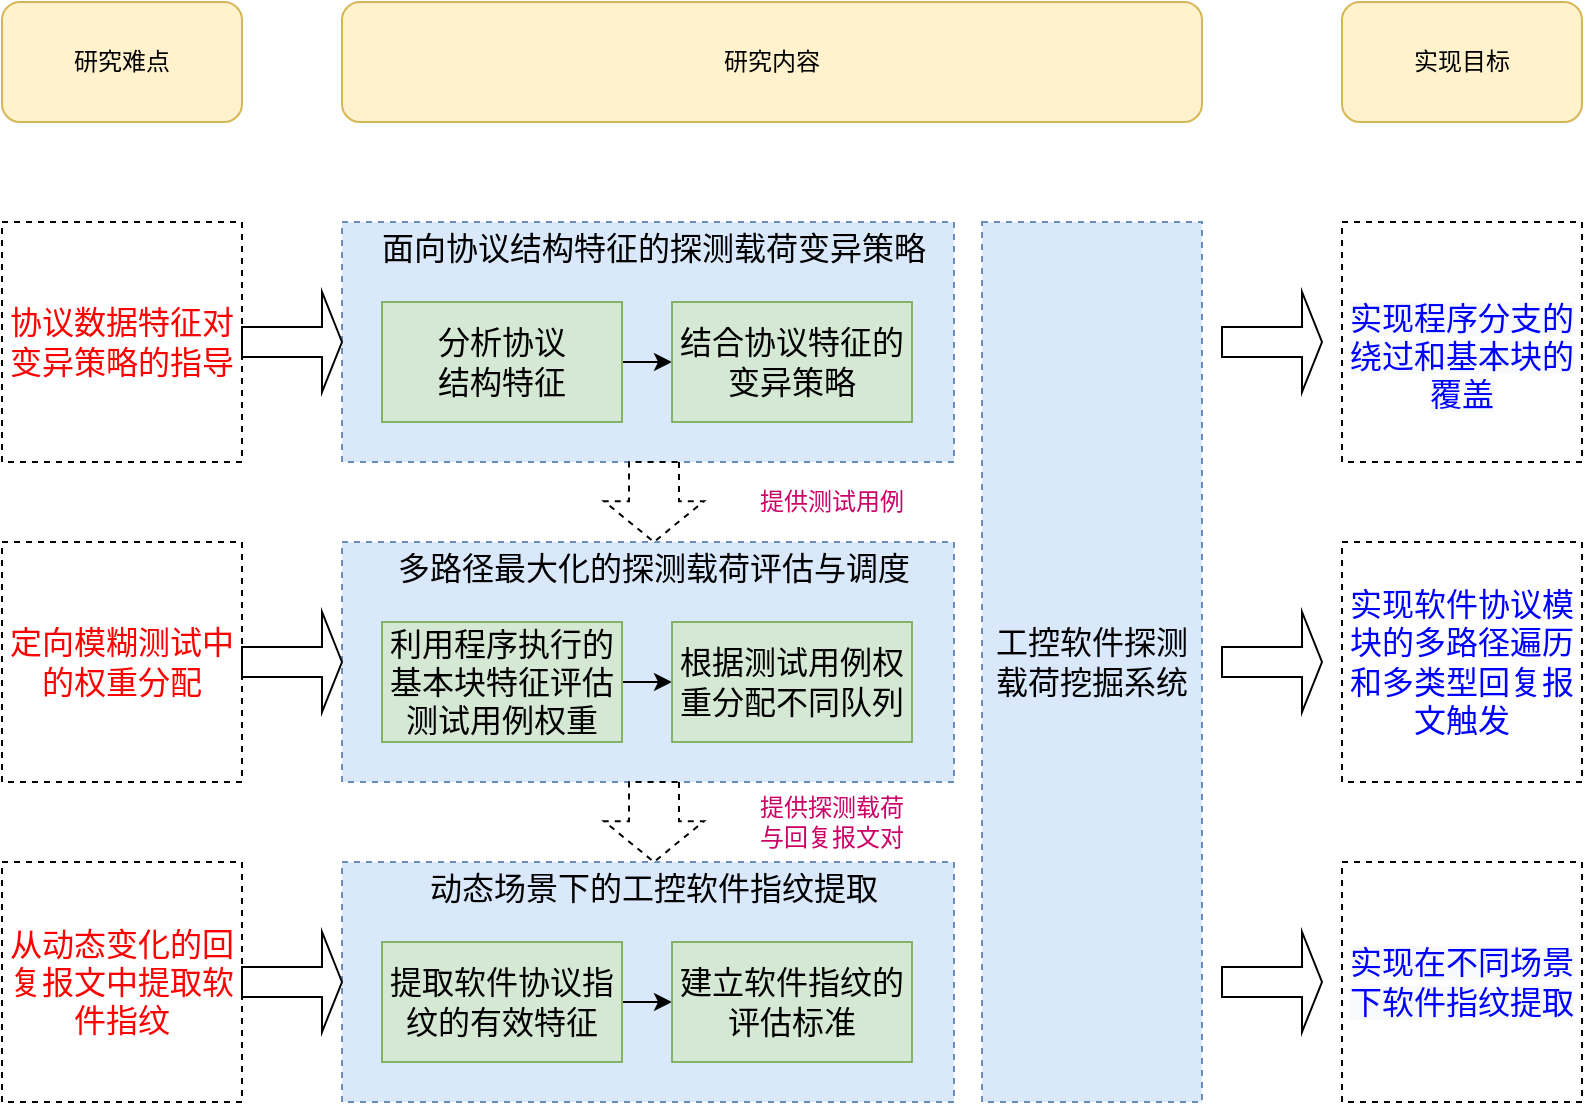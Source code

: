 <mxfile version="14.9.0" type="github">
  <diagram id="mNkNW7DxJy8o8GEZm2pJ" name="Page-1">
    <mxGraphModel dx="1182" dy="732" grid="1" gridSize="10" guides="1" tooltips="1" connect="1" arrows="1" fold="1" page="1" pageScale="1" pageWidth="827" pageHeight="1169" background="none" math="0" shadow="0">
      <root>
        <mxCell id="0" />
        <mxCell id="1" parent="0" />
        <mxCell id="v2Uk9Cn3hnka5jhAX1Xb-1" value="研究难点" style="rounded=1;whiteSpace=wrap;html=1;fillColor=#fff2cc;strokeColor=#d6b656;" vertex="1" parent="1">
          <mxGeometry x="60" y="450" width="120" height="60" as="geometry" />
        </mxCell>
        <mxCell id="v2Uk9Cn3hnka5jhAX1Xb-2" value="研究内容" style="rounded=1;whiteSpace=wrap;html=1;fillColor=#fff2cc;strokeColor=#d6b656;" vertex="1" parent="1">
          <mxGeometry x="230" y="450" width="430" height="60" as="geometry" />
        </mxCell>
        <mxCell id="v2Uk9Cn3hnka5jhAX1Xb-3" value="实现目标" style="rounded=1;whiteSpace=wrap;html=1;fillColor=#fff2cc;strokeColor=#d6b656;" vertex="1" parent="1">
          <mxGeometry x="730" y="450" width="120" height="60" as="geometry" />
        </mxCell>
        <mxCell id="v2Uk9Cn3hnka5jhAX1Xb-4" value="&lt;span style=&quot;font-size: 12.0pt&quot;&gt;&lt;font color=&quot;#ff0000&quot;&gt;协议数据特征对变异策略的指导&lt;/font&gt;&lt;/span&gt;" style="whiteSpace=wrap;html=1;aspect=fixed;dashed=1;" vertex="1" parent="1">
          <mxGeometry x="60" y="560" width="120" height="120" as="geometry" />
        </mxCell>
        <mxCell id="v2Uk9Cn3hnka5jhAX1Xb-5" value="&lt;span style=&quot;font-size: 12.0pt&quot;&gt;&lt;font color=&quot;#ff0000&quot;&gt;定向模糊测试中的权重分配&lt;/font&gt;&lt;/span&gt;" style="whiteSpace=wrap;html=1;aspect=fixed;dashed=1;" vertex="1" parent="1">
          <mxGeometry x="60" y="720" width="120" height="120" as="geometry" />
        </mxCell>
        <mxCell id="v2Uk9Cn3hnka5jhAX1Xb-6" value="&lt;span style=&quot;font-size: 12.0pt&quot;&gt;&lt;font color=&quot;#ff0000&quot;&gt;从动态变化的回复报文中提取软件指纹&lt;/font&gt;&lt;/span&gt;" style="whiteSpace=wrap;html=1;aspect=fixed;dashed=1;" vertex="1" parent="1">
          <mxGeometry x="60" y="880" width="120" height="120" as="geometry" />
        </mxCell>
        <mxCell id="v2Uk9Cn3hnka5jhAX1Xb-8" value="" style="whiteSpace=wrap;html=1;dashed=1;fillColor=#dae8fc;strokeColor=#6c8ebf;" vertex="1" parent="1">
          <mxGeometry x="230" y="560" width="306" height="120" as="geometry" />
        </mxCell>
        <mxCell id="v2Uk9Cn3hnka5jhAX1Xb-9" value="" style="whiteSpace=wrap;html=1;dashed=1;fillColor=#dae8fc;strokeColor=#6c8ebf;" vertex="1" parent="1">
          <mxGeometry x="230" y="720" width="306" height="120" as="geometry" />
        </mxCell>
        <mxCell id="v2Uk9Cn3hnka5jhAX1Xb-10" value="" style="whiteSpace=wrap;html=1;dashed=1;fillColor=#dae8fc;strokeColor=#6c8ebf;" vertex="1" parent="1">
          <mxGeometry x="230" y="880" width="306" height="120" as="geometry" />
        </mxCell>
        <mxCell id="v2Uk9Cn3hnka5jhAX1Xb-11" value="&lt;br&gt;&lt;span style=&quot;font-family: &amp;#34;helvetica&amp;#34; ; font-size: 16px ; font-style: normal ; font-weight: 400 ; letter-spacing: normal ; text-align: center ; text-indent: 0px ; text-transform: none ; word-spacing: 0px ; background-color: rgb(248 , 249 , 250) ; display: inline ; float: none&quot;&gt;&lt;font color=&quot;#0000ff&quot;&gt;实现程序分支的绕过和基本块的覆盖&lt;/font&gt;&lt;/span&gt;" style="whiteSpace=wrap;html=1;aspect=fixed;dashed=1;" vertex="1" parent="1">
          <mxGeometry x="730" y="560" width="120" height="120" as="geometry" />
        </mxCell>
        <mxCell id="v2Uk9Cn3hnka5jhAX1Xb-12" value="&lt;span style=&quot;font-family: &amp;#34;helvetica&amp;#34; ; font-size: 16px&quot;&gt;&lt;font color=&quot;#0000ff&quot;&gt;实现软件协议模块的多路径遍历和多类型回复报文触发&lt;/font&gt;&lt;/span&gt;" style="whiteSpace=wrap;html=1;aspect=fixed;dashed=1;" vertex="1" parent="1">
          <mxGeometry x="730" y="720" width="120" height="120" as="geometry" />
        </mxCell>
        <mxCell id="v2Uk9Cn3hnka5jhAX1Xb-13" value="&lt;span style=&quot;font-family: &amp;#34;helvetica&amp;#34; ; font-size: 16px ; font-style: normal ; font-weight: 400 ; letter-spacing: normal ; text-align: center ; text-indent: 0px ; text-transform: none ; word-spacing: 0px ; background-color: rgb(248 , 249 , 250) ; display: inline ; float: none&quot;&gt;&lt;font color=&quot;#0000ff&quot;&gt;实现在不同场景下软件指纹提取&lt;/font&gt;&lt;/span&gt;" style="whiteSpace=wrap;html=1;aspect=fixed;dashed=1;" vertex="1" parent="1">
          <mxGeometry x="730" y="880" width="120" height="120" as="geometry" />
        </mxCell>
        <mxCell id="v2Uk9Cn3hnka5jhAX1Xb-14" value="&lt;span style=&quot;font-size: 12.0pt&quot;&gt;面向协议结构特征的探测载荷变异策略&lt;/span&gt;" style="text;html=1;strokeColor=none;fillColor=none;align=center;verticalAlign=middle;whiteSpace=wrap;rounded=0;dashed=1;" vertex="1" parent="1">
          <mxGeometry x="236" y="560" width="300" height="25" as="geometry" />
        </mxCell>
        <mxCell id="v2Uk9Cn3hnka5jhAX1Xb-15" value="&lt;span style=&quot;font-size: 12.0pt&quot;&gt;多路径最大化的探测载荷评估与调度&lt;/span&gt;" style="text;html=1;strokeColor=none;fillColor=none;align=center;verticalAlign=middle;whiteSpace=wrap;rounded=0;dashed=1;" vertex="1" parent="1">
          <mxGeometry x="236" y="720" width="300" height="25" as="geometry" />
        </mxCell>
        <mxCell id="v2Uk9Cn3hnka5jhAX1Xb-16" value="&lt;span style=&quot;font-size: 12.0pt&quot;&gt;动态场景下的工控软件指纹提取&lt;/span&gt;" style="text;html=1;strokeColor=none;fillColor=none;align=center;verticalAlign=middle;whiteSpace=wrap;rounded=0;dashed=1;" vertex="1" parent="1">
          <mxGeometry x="236" y="880" width="300" height="25" as="geometry" />
        </mxCell>
        <mxCell id="v2Uk9Cn3hnka5jhAX1Xb-18" value="" style="shape=singleArrow;direction=south;whiteSpace=wrap;html=1;dashed=1;arrowWidth=0.5;arrowSize=0.51;" vertex="1" parent="1">
          <mxGeometry x="361" y="680" width="50" height="40" as="geometry" />
        </mxCell>
        <mxCell id="v2Uk9Cn3hnka5jhAX1Xb-19" value="" style="shape=singleArrow;direction=south;whiteSpace=wrap;html=1;dashed=1;arrowWidth=0.5;arrowSize=0.51;" vertex="1" parent="1">
          <mxGeometry x="361" y="840" width="50" height="40" as="geometry" />
        </mxCell>
        <mxCell id="v2Uk9Cn3hnka5jhAX1Xb-20" value="&lt;font color=&quot;#cc0066&quot;&gt;提供测试用例&lt;/font&gt;" style="text;html=1;strokeColor=none;fillColor=none;align=center;verticalAlign=middle;whiteSpace=wrap;rounded=0;dashed=1;" vertex="1" parent="1">
          <mxGeometry x="430" y="690" width="90" height="20" as="geometry" />
        </mxCell>
        <mxCell id="v2Uk9Cn3hnka5jhAX1Xb-21" value="&lt;font color=&quot;#cc0066&quot;&gt;提供探测载荷与回复报文对&lt;/font&gt;" style="text;html=1;strokeColor=none;fillColor=none;align=center;verticalAlign=middle;whiteSpace=wrap;rounded=0;dashed=1;" vertex="1" parent="1">
          <mxGeometry x="435" y="845" width="80" height="30" as="geometry" />
        </mxCell>
        <mxCell id="v2Uk9Cn3hnka5jhAX1Xb-26" style="edgeStyle=orthogonalEdgeStyle;rounded=0;orthogonalLoop=1;jettySize=auto;html=1;exitX=1;exitY=0.5;exitDx=0;exitDy=0;entryX=0;entryY=0.5;entryDx=0;entryDy=0;" edge="1" parent="1" source="v2Uk9Cn3hnka5jhAX1Xb-23" target="v2Uk9Cn3hnka5jhAX1Xb-24">
          <mxGeometry relative="1" as="geometry" />
        </mxCell>
        <mxCell id="v2Uk9Cn3hnka5jhAX1Xb-23" value="&lt;font style=&quot;font-size: 16px&quot;&gt;分析协议&lt;br&gt;结构特征&lt;/font&gt;" style="rounded=0;whiteSpace=wrap;html=1;fillColor=#d5e8d4;strokeColor=#82b366;" vertex="1" parent="1">
          <mxGeometry x="250" y="600" width="120" height="60" as="geometry" />
        </mxCell>
        <mxCell id="v2Uk9Cn3hnka5jhAX1Xb-24" value="&lt;font style=&quot;font-size: 16px&quot;&gt;结合协议特征的变异策略&lt;/font&gt;" style="rounded=0;whiteSpace=wrap;html=1;fillColor=#d5e8d4;strokeColor=#82b366;" vertex="1" parent="1">
          <mxGeometry x="395" y="600" width="120" height="60" as="geometry" />
        </mxCell>
        <mxCell id="v2Uk9Cn3hnka5jhAX1Xb-31" style="edgeStyle=orthogonalEdgeStyle;rounded=0;orthogonalLoop=1;jettySize=auto;html=1;exitX=1;exitY=0.5;exitDx=0;exitDy=0;entryX=0;entryY=0.5;entryDx=0;entryDy=0;" edge="1" parent="1" source="v2Uk9Cn3hnka5jhAX1Xb-29" target="v2Uk9Cn3hnka5jhAX1Xb-30">
          <mxGeometry relative="1" as="geometry" />
        </mxCell>
        <mxCell id="v2Uk9Cn3hnka5jhAX1Xb-29" value="&lt;span style=&quot;font-size: 16px&quot;&gt;利用程序执行的基本块特征评估测试用例权重&lt;/span&gt;" style="rounded=0;whiteSpace=wrap;html=1;fillColor=#d5e8d4;strokeColor=#82b366;" vertex="1" parent="1">
          <mxGeometry x="250" y="760" width="120" height="60" as="geometry" />
        </mxCell>
        <mxCell id="v2Uk9Cn3hnka5jhAX1Xb-30" value="&lt;font style=&quot;font-size: 16px&quot;&gt;根据测试用例权重分配不同队列&lt;/font&gt;" style="rounded=0;whiteSpace=wrap;html=1;fillColor=#d5e8d4;strokeColor=#82b366;" vertex="1" parent="1">
          <mxGeometry x="395" y="760" width="120" height="60" as="geometry" />
        </mxCell>
        <mxCell id="v2Uk9Cn3hnka5jhAX1Xb-34" value="" style="shape=singleArrow;whiteSpace=wrap;html=1;" vertex="1" parent="1">
          <mxGeometry x="180" y="595" width="50" height="50" as="geometry" />
        </mxCell>
        <mxCell id="v2Uk9Cn3hnka5jhAX1Xb-35" value="" style="shape=singleArrow;whiteSpace=wrap;html=1;" vertex="1" parent="1">
          <mxGeometry x="180" y="755" width="50" height="50" as="geometry" />
        </mxCell>
        <mxCell id="v2Uk9Cn3hnka5jhAX1Xb-36" value="" style="shape=singleArrow;whiteSpace=wrap;html=1;" vertex="1" parent="1">
          <mxGeometry x="180" y="915" width="50" height="50" as="geometry" />
        </mxCell>
        <mxCell id="v2Uk9Cn3hnka5jhAX1Xb-37" value="" style="shape=singleArrow;whiteSpace=wrap;html=1;" vertex="1" parent="1">
          <mxGeometry x="670" y="595" width="50" height="50" as="geometry" />
        </mxCell>
        <mxCell id="v2Uk9Cn3hnka5jhAX1Xb-38" value="" style="shape=singleArrow;whiteSpace=wrap;html=1;" vertex="1" parent="1">
          <mxGeometry x="670" y="755" width="50" height="50" as="geometry" />
        </mxCell>
        <mxCell id="v2Uk9Cn3hnka5jhAX1Xb-39" value="" style="shape=singleArrow;whiteSpace=wrap;html=1;" vertex="1" parent="1">
          <mxGeometry x="670" y="915" width="50" height="50" as="geometry" />
        </mxCell>
        <mxCell id="v2Uk9Cn3hnka5jhAX1Xb-42" style="edgeStyle=orthogonalEdgeStyle;rounded=0;orthogonalLoop=1;jettySize=auto;html=1;exitX=1;exitY=0.5;exitDx=0;exitDy=0;entryX=0;entryY=0.5;entryDx=0;entryDy=0;" edge="1" parent="1" source="v2Uk9Cn3hnka5jhAX1Xb-40" target="v2Uk9Cn3hnka5jhAX1Xb-41">
          <mxGeometry relative="1" as="geometry" />
        </mxCell>
        <mxCell id="v2Uk9Cn3hnka5jhAX1Xb-40" value="&lt;span style=&quot;font-size: 16px&quot;&gt;提取软件协议指纹的有效特征&lt;/span&gt;" style="rounded=0;whiteSpace=wrap;html=1;fillColor=#d5e8d4;strokeColor=#82b366;" vertex="1" parent="1">
          <mxGeometry x="250" y="920" width="120" height="60" as="geometry" />
        </mxCell>
        <mxCell id="v2Uk9Cn3hnka5jhAX1Xb-41" value="&lt;span style=&quot;font-size: 16px&quot;&gt;建立软件指纹的评估标准&lt;/span&gt;" style="rounded=0;whiteSpace=wrap;html=1;fillColor=#d5e8d4;strokeColor=#82b366;" vertex="1" parent="1">
          <mxGeometry x="395" y="920" width="120" height="60" as="geometry" />
        </mxCell>
        <mxCell id="v2Uk9Cn3hnka5jhAX1Xb-50" value="&lt;span style=&quot;font-size: 12.0pt&quot;&gt;工控软件探测载荷挖掘系统&lt;/span&gt;" style="rounded=0;whiteSpace=wrap;html=1;fillColor=#dae8fc;strokeColor=#6c8ebf;dashed=1;" vertex="1" parent="1">
          <mxGeometry x="550" y="560" width="110" height="440" as="geometry" />
        </mxCell>
      </root>
    </mxGraphModel>
  </diagram>
</mxfile>
